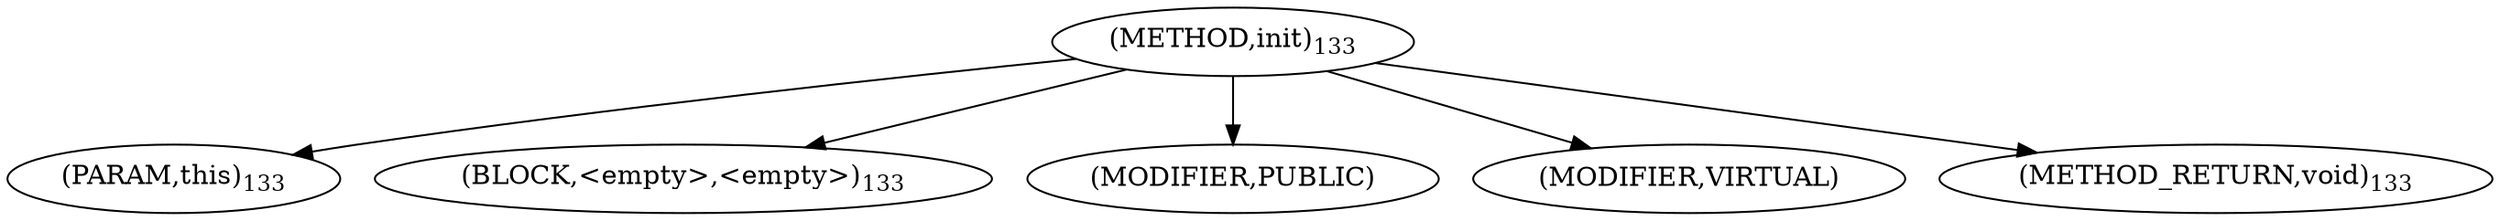 digraph "init" {  
"136" [label = <(METHOD,init)<SUB>133</SUB>> ]
"137" [label = <(PARAM,this)<SUB>133</SUB>> ]
"138" [label = <(BLOCK,&lt;empty&gt;,&lt;empty&gt;)<SUB>133</SUB>> ]
"139" [label = <(MODIFIER,PUBLIC)> ]
"140" [label = <(MODIFIER,VIRTUAL)> ]
"141" [label = <(METHOD_RETURN,void)<SUB>133</SUB>> ]
  "136" -> "137" 
  "136" -> "138" 
  "136" -> "139" 
  "136" -> "140" 
  "136" -> "141" 
}
